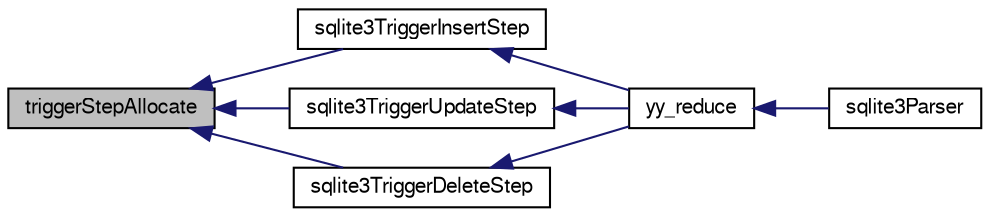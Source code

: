 digraph "triggerStepAllocate"
{
  edge [fontname="FreeSans",fontsize="10",labelfontname="FreeSans",labelfontsize="10"];
  node [fontname="FreeSans",fontsize="10",shape=record];
  rankdir="LR";
  Node841887 [label="triggerStepAllocate",height=0.2,width=0.4,color="black", fillcolor="grey75", style="filled", fontcolor="black"];
  Node841887 -> Node841888 [dir="back",color="midnightblue",fontsize="10",style="solid",fontname="FreeSans"];
  Node841888 [label="sqlite3TriggerInsertStep",height=0.2,width=0.4,color="black", fillcolor="white", style="filled",URL="$sqlite3_8c.html#a7204c378dad0dfefd6ab40c3d9508c64"];
  Node841888 -> Node841889 [dir="back",color="midnightblue",fontsize="10",style="solid",fontname="FreeSans"];
  Node841889 [label="yy_reduce",height=0.2,width=0.4,color="black", fillcolor="white", style="filled",URL="$sqlite3_8c.html#a7c419a9b25711c666a9a2449ef377f14"];
  Node841889 -> Node841890 [dir="back",color="midnightblue",fontsize="10",style="solid",fontname="FreeSans"];
  Node841890 [label="sqlite3Parser",height=0.2,width=0.4,color="black", fillcolor="white", style="filled",URL="$sqlite3_8c.html#a0327d71a5fabe0b6a343d78a2602e72a"];
  Node841887 -> Node841891 [dir="back",color="midnightblue",fontsize="10",style="solid",fontname="FreeSans"];
  Node841891 [label="sqlite3TriggerUpdateStep",height=0.2,width=0.4,color="black", fillcolor="white", style="filled",URL="$sqlite3_8c.html#a747552fbad2050589d779b2baee13941"];
  Node841891 -> Node841889 [dir="back",color="midnightblue",fontsize="10",style="solid",fontname="FreeSans"];
  Node841887 -> Node841892 [dir="back",color="midnightblue",fontsize="10",style="solid",fontname="FreeSans"];
  Node841892 [label="sqlite3TriggerDeleteStep",height=0.2,width=0.4,color="black", fillcolor="white", style="filled",URL="$sqlite3_8c.html#a7f1bcb4e2de5e641f2c286d27348f823"];
  Node841892 -> Node841889 [dir="back",color="midnightblue",fontsize="10",style="solid",fontname="FreeSans"];
}
